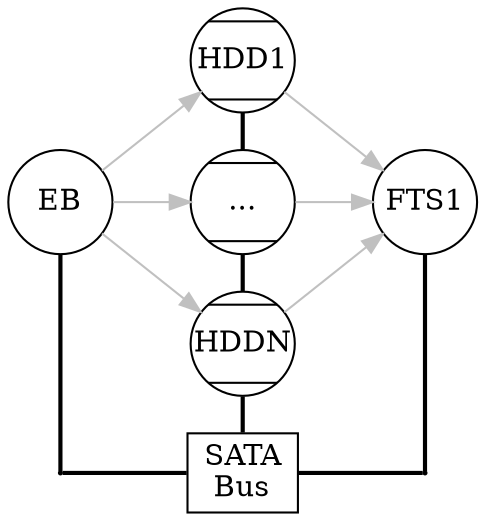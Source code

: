 digraph generic {
	color=white;
	rankdir=LR
	splines=line
	node[style=solid,fixedsize=true,label="",color=black,shape=circle,width=.7];
	edge[color=gray];

	eb1[label="EB",pos="1,3"];
	hdd1[label="HDD1",shape=Mcircle];
	hdd2[label="...",shape=Mcircle];
	hdd3[label="HDDN",shape=Mcircle];
	brnet1[shape=box,label="SATA\nBus",fixedsize=false,width=0];	
	brnet2[shape=point,width=.02];
	brnet3[shape=point,width=.02];
	fts[label="FTS1",pos="3,3"];
	{
		rank=same;
		eb1->brnet2[arrowhead=none,penwidth=2,color=black,constraint=false];
	}
	{
		rank=same;
		hdd1->hdd2->hdd3->brnet1[arrowhead=none,penwidth=2,color=black];
	}
	{
		rank=same;
		fts->brnet3[arrowhead=none,penwidth=2,color=black,constraint=false];
	}
	
	eb1->hdd1;
	eb1->hdd2;
	eb1->hdd3;

	hdd1->fts;
	hdd2->fts;
	hdd3->fts;
	

	brnet2->brnet1[arrowhead=none,penwidth=2,color=black];
	brnet1->brnet3[arrowhead=none,penwidth=2,color=black];
}
